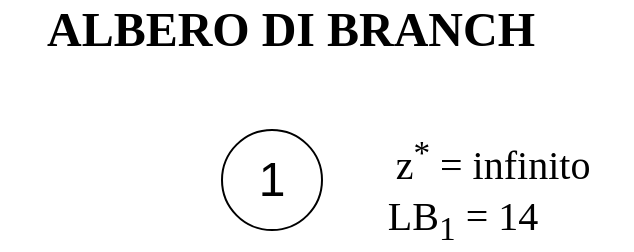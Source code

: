 <mxfile version="14.8.6" type="device"><diagram id="CtCnHY14Vcs_G-ADxNyb" name="Page-1"><mxGraphModel dx="1038" dy="575" grid="1" gridSize="10" guides="1" tooltips="1" connect="1" arrows="1" fold="1" page="1" pageScale="1" pageWidth="827" pageHeight="1169" math="0" shadow="0"><root><mxCell id="0"/><mxCell id="1" parent="0"/><mxCell id="vKTCFQowhtwT5ATG2GGe-1" value="&lt;font style=&quot;font-size: 24px&quot;&gt;ALBERO DI BRANCH&lt;/font&gt;" style="text;html=1;align=center;verticalAlign=middle;resizable=0;points=[];autosize=1;strokeColor=none;fontStyle=1;fontFamily=Verdana;" vertex="1" parent="1"><mxGeometry x="269" y="100" width="290" height="20" as="geometry"/></mxCell><mxCell id="vKTCFQowhtwT5ATG2GGe-2" value="1" style="ellipse;whiteSpace=wrap;html=1;aspect=fixed;fontSize=24;" vertex="1" parent="1"><mxGeometry x="380" y="160" width="50" height="50" as="geometry"/></mxCell><mxCell id="vKTCFQowhtwT5ATG2GGe-3" value="LB&lt;sub&gt;1&lt;/sub&gt; = 14" style="text;html=1;align=center;verticalAlign=middle;resizable=0;points=[];autosize=1;strokeColor=none;fontSize=20;fontFamily=Lucida Console;" vertex="1" parent="1"><mxGeometry x="445" y="190" width="110" height="30" as="geometry"/></mxCell><mxCell id="vKTCFQowhtwT5ATG2GGe-4" value="z&lt;sup&gt;*&lt;/sup&gt; = infinito" style="text;html=1;align=center;verticalAlign=middle;resizable=0;points=[];autosize=1;strokeColor=none;fontSize=20;fontFamily=Verdana;" vertex="1" parent="1"><mxGeometry x="445" y="160" width="140" height="30" as="geometry"/></mxCell></root></mxGraphModel></diagram></mxfile>